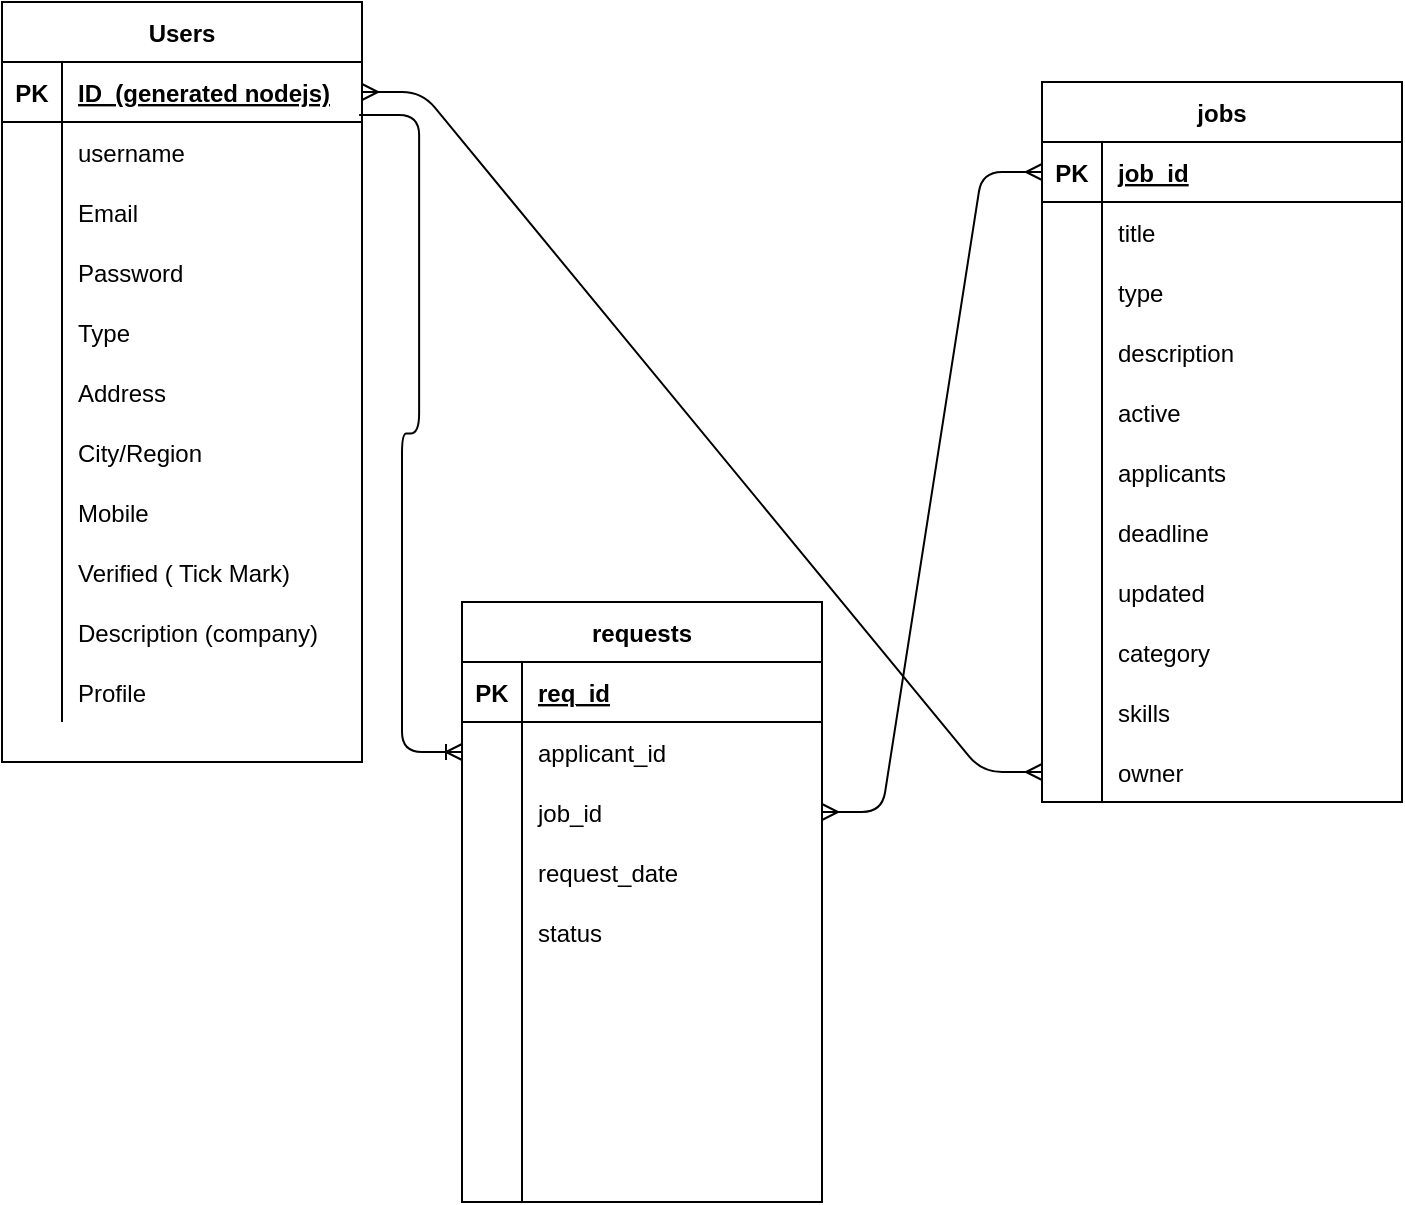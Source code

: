 <mxfile version="13.9.9" type="device"><diagram id="yvipCLJFILBe7rNitKvM" name="Page-1"><mxGraphModel dx="1390" dy="605" grid="1" gridSize="10" guides="1" tooltips="1" connect="1" arrows="1" fold="1" page="1" pageScale="1" pageWidth="1920" pageHeight="1200" math="0" shadow="0"><root><mxCell id="0"/><mxCell id="1" parent="0"/><mxCell id="B46xunqZJZDArQX4Qtk7-1" value="Users" style="shape=table;startSize=30;container=1;collapsible=1;childLayout=tableLayout;fixedRows=1;rowLines=0;fontStyle=1;align=center;resizeLast=1;" parent="1" vertex="1"><mxGeometry x="80" y="150" width="180" height="380" as="geometry"/></mxCell><mxCell id="B46xunqZJZDArQX4Qtk7-2" value="" style="shape=partialRectangle;collapsible=0;dropTarget=0;pointerEvents=0;fillColor=none;top=0;left=0;bottom=1;right=0;points=[[0,0.5],[1,0.5]];portConstraint=eastwest;" parent="B46xunqZJZDArQX4Qtk7-1" vertex="1"><mxGeometry y="30" width="180" height="30" as="geometry"/></mxCell><mxCell id="B46xunqZJZDArQX4Qtk7-3" value="PK" style="shape=partialRectangle;connectable=0;fillColor=none;top=0;left=0;bottom=0;right=0;fontStyle=1;overflow=hidden;" parent="B46xunqZJZDArQX4Qtk7-2" vertex="1"><mxGeometry width="30" height="30" as="geometry"/></mxCell><mxCell id="B46xunqZJZDArQX4Qtk7-4" value="ID  (generated nodejs)" style="shape=partialRectangle;connectable=0;fillColor=none;top=0;left=0;bottom=0;right=0;align=left;spacingLeft=6;fontStyle=5;overflow=hidden;" parent="B46xunqZJZDArQX4Qtk7-2" vertex="1"><mxGeometry x="30" width="150" height="30" as="geometry"/></mxCell><mxCell id="B46xunqZJZDArQX4Qtk7-5" value="" style="shape=partialRectangle;collapsible=0;dropTarget=0;pointerEvents=0;fillColor=none;top=0;left=0;bottom=0;right=0;points=[[0,0.5],[1,0.5]];portConstraint=eastwest;" parent="B46xunqZJZDArQX4Qtk7-1" vertex="1"><mxGeometry y="60" width="180" height="30" as="geometry"/></mxCell><mxCell id="B46xunqZJZDArQX4Qtk7-6" value="" style="shape=partialRectangle;connectable=0;fillColor=none;top=0;left=0;bottom=0;right=0;editable=1;overflow=hidden;" parent="B46xunqZJZDArQX4Qtk7-5" vertex="1"><mxGeometry width="30" height="30" as="geometry"/></mxCell><mxCell id="B46xunqZJZDArQX4Qtk7-7" value="username" style="shape=partialRectangle;connectable=0;fillColor=none;top=0;left=0;bottom=0;right=0;align=left;spacingLeft=6;overflow=hidden;" parent="B46xunqZJZDArQX4Qtk7-5" vertex="1"><mxGeometry x="30" width="150" height="30" as="geometry"/></mxCell><mxCell id="B46xunqZJZDArQX4Qtk7-8" value="" style="shape=partialRectangle;collapsible=0;dropTarget=0;pointerEvents=0;fillColor=none;top=0;left=0;bottom=0;right=0;points=[[0,0.5],[1,0.5]];portConstraint=eastwest;" parent="B46xunqZJZDArQX4Qtk7-1" vertex="1"><mxGeometry y="90" width="180" height="30" as="geometry"/></mxCell><mxCell id="B46xunqZJZDArQX4Qtk7-9" value="" style="shape=partialRectangle;connectable=0;fillColor=none;top=0;left=0;bottom=0;right=0;editable=1;overflow=hidden;" parent="B46xunqZJZDArQX4Qtk7-8" vertex="1"><mxGeometry width="30" height="30" as="geometry"/></mxCell><mxCell id="B46xunqZJZDArQX4Qtk7-10" value="Email" style="shape=partialRectangle;connectable=0;fillColor=none;top=0;left=0;bottom=0;right=0;align=left;spacingLeft=6;overflow=hidden;" parent="B46xunqZJZDArQX4Qtk7-8" vertex="1"><mxGeometry x="30" width="150" height="30" as="geometry"/></mxCell><mxCell id="B46xunqZJZDArQX4Qtk7-11" value="" style="shape=partialRectangle;collapsible=0;dropTarget=0;pointerEvents=0;fillColor=none;top=0;left=0;bottom=0;right=0;points=[[0,0.5],[1,0.5]];portConstraint=eastwest;" parent="B46xunqZJZDArQX4Qtk7-1" vertex="1"><mxGeometry y="120" width="180" height="30" as="geometry"/></mxCell><mxCell id="B46xunqZJZDArQX4Qtk7-12" value="" style="shape=partialRectangle;connectable=0;fillColor=none;top=0;left=0;bottom=0;right=0;editable=1;overflow=hidden;" parent="B46xunqZJZDArQX4Qtk7-11" vertex="1"><mxGeometry width="30" height="30" as="geometry"/></mxCell><mxCell id="B46xunqZJZDArQX4Qtk7-13" value="Password" style="shape=partialRectangle;connectable=0;fillColor=none;top=0;left=0;bottom=0;right=0;align=left;spacingLeft=6;overflow=hidden;" parent="B46xunqZJZDArQX4Qtk7-11" vertex="1"><mxGeometry x="30" width="150" height="30" as="geometry"/></mxCell><mxCell id="B46xunqZJZDArQX4Qtk7-14" value="" style="shape=partialRectangle;collapsible=0;dropTarget=0;pointerEvents=0;fillColor=none;top=0;left=0;bottom=0;right=0;points=[[0,0.5],[1,0.5]];portConstraint=eastwest;" parent="B46xunqZJZDArQX4Qtk7-1" vertex="1"><mxGeometry y="150" width="180" height="30" as="geometry"/></mxCell><mxCell id="B46xunqZJZDArQX4Qtk7-15" value="" style="shape=partialRectangle;connectable=0;fillColor=none;top=0;left=0;bottom=0;right=0;editable=1;overflow=hidden;" parent="B46xunqZJZDArQX4Qtk7-14" vertex="1"><mxGeometry width="30" height="30" as="geometry"/></mxCell><mxCell id="B46xunqZJZDArQX4Qtk7-16" value="Type" style="shape=partialRectangle;connectable=0;fillColor=none;top=0;left=0;bottom=0;right=0;align=left;spacingLeft=6;overflow=hidden;" parent="B46xunqZJZDArQX4Qtk7-14" vertex="1"><mxGeometry x="30" width="150" height="30" as="geometry"/></mxCell><mxCell id="B46xunqZJZDArQX4Qtk7-17" value="" style="shape=partialRectangle;collapsible=0;dropTarget=0;pointerEvents=0;fillColor=none;top=0;left=0;bottom=0;right=0;points=[[0,0.5],[1,0.5]];portConstraint=eastwest;" parent="B46xunqZJZDArQX4Qtk7-1" vertex="1"><mxGeometry y="180" width="180" height="30" as="geometry"/></mxCell><mxCell id="B46xunqZJZDArQX4Qtk7-18" value="" style="shape=partialRectangle;connectable=0;fillColor=none;top=0;left=0;bottom=0;right=0;editable=1;overflow=hidden;" parent="B46xunqZJZDArQX4Qtk7-17" vertex="1"><mxGeometry width="30" height="30" as="geometry"/></mxCell><mxCell id="B46xunqZJZDArQX4Qtk7-19" value="Address" style="shape=partialRectangle;connectable=0;fillColor=none;top=0;left=0;bottom=0;right=0;align=left;spacingLeft=6;overflow=hidden;" parent="B46xunqZJZDArQX4Qtk7-17" vertex="1"><mxGeometry x="30" width="150" height="30" as="geometry"/></mxCell><mxCell id="B46xunqZJZDArQX4Qtk7-20" value="" style="shape=partialRectangle;collapsible=0;dropTarget=0;pointerEvents=0;fillColor=none;top=0;left=0;bottom=0;right=0;points=[[0,0.5],[1,0.5]];portConstraint=eastwest;" parent="B46xunqZJZDArQX4Qtk7-1" vertex="1"><mxGeometry y="210" width="180" height="30" as="geometry"/></mxCell><mxCell id="B46xunqZJZDArQX4Qtk7-21" value="" style="shape=partialRectangle;connectable=0;fillColor=none;top=0;left=0;bottom=0;right=0;editable=1;overflow=hidden;" parent="B46xunqZJZDArQX4Qtk7-20" vertex="1"><mxGeometry width="30" height="30" as="geometry"/></mxCell><mxCell id="B46xunqZJZDArQX4Qtk7-22" value="City/Region" style="shape=partialRectangle;connectable=0;fillColor=none;top=0;left=0;bottom=0;right=0;align=left;spacingLeft=6;overflow=hidden;" parent="B46xunqZJZDArQX4Qtk7-20" vertex="1"><mxGeometry x="30" width="150" height="30" as="geometry"/></mxCell><mxCell id="B46xunqZJZDArQX4Qtk7-23" value="" style="shape=partialRectangle;collapsible=0;dropTarget=0;pointerEvents=0;fillColor=none;top=0;left=0;bottom=0;right=0;points=[[0,0.5],[1,0.5]];portConstraint=eastwest;" parent="B46xunqZJZDArQX4Qtk7-1" vertex="1"><mxGeometry y="240" width="180" height="30" as="geometry"/></mxCell><mxCell id="B46xunqZJZDArQX4Qtk7-24" value="" style="shape=partialRectangle;connectable=0;fillColor=none;top=0;left=0;bottom=0;right=0;editable=1;overflow=hidden;" parent="B46xunqZJZDArQX4Qtk7-23" vertex="1"><mxGeometry width="30" height="30" as="geometry"/></mxCell><mxCell id="B46xunqZJZDArQX4Qtk7-25" value="Mobile" style="shape=partialRectangle;connectable=0;fillColor=none;top=0;left=0;bottom=0;right=0;align=left;spacingLeft=6;overflow=hidden;" parent="B46xunqZJZDArQX4Qtk7-23" vertex="1"><mxGeometry x="30" width="150" height="30" as="geometry"/></mxCell><mxCell id="B46xunqZJZDArQX4Qtk7-26" value="" style="shape=partialRectangle;collapsible=0;dropTarget=0;pointerEvents=0;fillColor=none;top=0;left=0;bottom=0;right=0;points=[[0,0.5],[1,0.5]];portConstraint=eastwest;" parent="B46xunqZJZDArQX4Qtk7-1" vertex="1"><mxGeometry y="270" width="180" height="30" as="geometry"/></mxCell><mxCell id="B46xunqZJZDArQX4Qtk7-27" value="" style="shape=partialRectangle;connectable=0;fillColor=none;top=0;left=0;bottom=0;right=0;editable=1;overflow=hidden;" parent="B46xunqZJZDArQX4Qtk7-26" vertex="1"><mxGeometry width="30" height="30" as="geometry"/></mxCell><mxCell id="B46xunqZJZDArQX4Qtk7-28" value="Verified ( Tick Mark)" style="shape=partialRectangle;connectable=0;fillColor=none;top=0;left=0;bottom=0;right=0;align=left;spacingLeft=6;overflow=hidden;" parent="B46xunqZJZDArQX4Qtk7-26" vertex="1"><mxGeometry x="30" width="150" height="30" as="geometry"/></mxCell><mxCell id="B46xunqZJZDArQX4Qtk7-29" value="" style="shape=partialRectangle;collapsible=0;dropTarget=0;pointerEvents=0;fillColor=none;top=0;left=0;bottom=0;right=0;points=[[0,0.5],[1,0.5]];portConstraint=eastwest;" parent="B46xunqZJZDArQX4Qtk7-1" vertex="1"><mxGeometry y="300" width="180" height="30" as="geometry"/></mxCell><mxCell id="B46xunqZJZDArQX4Qtk7-30" value="" style="shape=partialRectangle;connectable=0;fillColor=none;top=0;left=0;bottom=0;right=0;editable=1;overflow=hidden;" parent="B46xunqZJZDArQX4Qtk7-29" vertex="1"><mxGeometry width="30" height="30" as="geometry"/></mxCell><mxCell id="B46xunqZJZDArQX4Qtk7-31" value="Description (company)" style="shape=partialRectangle;connectable=0;fillColor=none;top=0;left=0;bottom=0;right=0;align=left;spacingLeft=6;overflow=hidden;" parent="B46xunqZJZDArQX4Qtk7-29" vertex="1"><mxGeometry x="30" width="150" height="30" as="geometry"/></mxCell><mxCell id="B46xunqZJZDArQX4Qtk7-35" value="" style="shape=partialRectangle;collapsible=0;dropTarget=0;pointerEvents=0;fillColor=none;top=0;left=0;bottom=0;right=0;points=[[0,0.5],[1,0.5]];portConstraint=eastwest;" parent="B46xunqZJZDArQX4Qtk7-1" vertex="1"><mxGeometry y="330" width="180" height="30" as="geometry"/></mxCell><mxCell id="B46xunqZJZDArQX4Qtk7-36" value="" style="shape=partialRectangle;connectable=0;fillColor=none;top=0;left=0;bottom=0;right=0;editable=1;overflow=hidden;" parent="B46xunqZJZDArQX4Qtk7-35" vertex="1"><mxGeometry width="30" height="30" as="geometry"/></mxCell><mxCell id="B46xunqZJZDArQX4Qtk7-37" value="Profile " style="shape=partialRectangle;connectable=0;fillColor=none;top=0;left=0;bottom=0;right=0;align=left;spacingLeft=6;overflow=hidden;" parent="B46xunqZJZDArQX4Qtk7-35" vertex="1"><mxGeometry x="30" width="150" height="30" as="geometry"/></mxCell><mxCell id="AEtQ4o4poO0GLi41yxD_-1" value="jobs" style="shape=table;startSize=30;container=1;collapsible=1;childLayout=tableLayout;fixedRows=1;rowLines=0;fontStyle=1;align=center;resizeLast=1;" vertex="1" parent="1"><mxGeometry x="600" y="190" width="180" height="360" as="geometry"/></mxCell><mxCell id="AEtQ4o4poO0GLi41yxD_-2" value="" style="shape=partialRectangle;collapsible=0;dropTarget=0;pointerEvents=0;fillColor=none;top=0;left=0;bottom=1;right=0;points=[[0,0.5],[1,0.5]];portConstraint=eastwest;" vertex="1" parent="AEtQ4o4poO0GLi41yxD_-1"><mxGeometry y="30" width="180" height="30" as="geometry"/></mxCell><mxCell id="AEtQ4o4poO0GLi41yxD_-3" value="PK" style="shape=partialRectangle;connectable=0;fillColor=none;top=0;left=0;bottom=0;right=0;fontStyle=1;overflow=hidden;" vertex="1" parent="AEtQ4o4poO0GLi41yxD_-2"><mxGeometry width="30" height="30" as="geometry"/></mxCell><mxCell id="AEtQ4o4poO0GLi41yxD_-4" value="job_id" style="shape=partialRectangle;connectable=0;fillColor=none;top=0;left=0;bottom=0;right=0;align=left;spacingLeft=6;fontStyle=5;overflow=hidden;" vertex="1" parent="AEtQ4o4poO0GLi41yxD_-2"><mxGeometry x="30" width="150" height="30" as="geometry"/></mxCell><mxCell id="AEtQ4o4poO0GLi41yxD_-5" value="" style="shape=partialRectangle;collapsible=0;dropTarget=0;pointerEvents=0;fillColor=none;top=0;left=0;bottom=0;right=0;points=[[0,0.5],[1,0.5]];portConstraint=eastwest;" vertex="1" parent="AEtQ4o4poO0GLi41yxD_-1"><mxGeometry y="60" width="180" height="30" as="geometry"/></mxCell><mxCell id="AEtQ4o4poO0GLi41yxD_-6" value="" style="shape=partialRectangle;connectable=0;fillColor=none;top=0;left=0;bottom=0;right=0;editable=1;overflow=hidden;" vertex="1" parent="AEtQ4o4poO0GLi41yxD_-5"><mxGeometry width="30" height="30" as="geometry"/></mxCell><mxCell id="AEtQ4o4poO0GLi41yxD_-7" value="title" style="shape=partialRectangle;connectable=0;fillColor=none;top=0;left=0;bottom=0;right=0;align=left;spacingLeft=6;overflow=hidden;" vertex="1" parent="AEtQ4o4poO0GLi41yxD_-5"><mxGeometry x="30" width="150" height="30" as="geometry"/></mxCell><mxCell id="AEtQ4o4poO0GLi41yxD_-8" value="" style="shape=partialRectangle;collapsible=0;dropTarget=0;pointerEvents=0;fillColor=none;top=0;left=0;bottom=0;right=0;points=[[0,0.5],[1,0.5]];portConstraint=eastwest;" vertex="1" parent="AEtQ4o4poO0GLi41yxD_-1"><mxGeometry y="90" width="180" height="30" as="geometry"/></mxCell><mxCell id="AEtQ4o4poO0GLi41yxD_-9" value="" style="shape=partialRectangle;connectable=0;fillColor=none;top=0;left=0;bottom=0;right=0;editable=1;overflow=hidden;" vertex="1" parent="AEtQ4o4poO0GLi41yxD_-8"><mxGeometry width="30" height="30" as="geometry"/></mxCell><mxCell id="AEtQ4o4poO0GLi41yxD_-10" value="type" style="shape=partialRectangle;connectable=0;fillColor=none;top=0;left=0;bottom=0;right=0;align=left;spacingLeft=6;overflow=hidden;" vertex="1" parent="AEtQ4o4poO0GLi41yxD_-8"><mxGeometry x="30" width="150" height="30" as="geometry"/></mxCell><mxCell id="AEtQ4o4poO0GLi41yxD_-11" value="" style="shape=partialRectangle;collapsible=0;dropTarget=0;pointerEvents=0;fillColor=none;top=0;left=0;bottom=0;right=0;points=[[0,0.5],[1,0.5]];portConstraint=eastwest;" vertex="1" parent="AEtQ4o4poO0GLi41yxD_-1"><mxGeometry y="120" width="180" height="30" as="geometry"/></mxCell><mxCell id="AEtQ4o4poO0GLi41yxD_-12" value="" style="shape=partialRectangle;connectable=0;fillColor=none;top=0;left=0;bottom=0;right=0;editable=1;overflow=hidden;" vertex="1" parent="AEtQ4o4poO0GLi41yxD_-11"><mxGeometry width="30" height="30" as="geometry"/></mxCell><mxCell id="AEtQ4o4poO0GLi41yxD_-13" value="description" style="shape=partialRectangle;connectable=0;fillColor=none;top=0;left=0;bottom=0;right=0;align=left;spacingLeft=6;overflow=hidden;" vertex="1" parent="AEtQ4o4poO0GLi41yxD_-11"><mxGeometry x="30" width="150" height="30" as="geometry"/></mxCell><mxCell id="AEtQ4o4poO0GLi41yxD_-14" value="" style="shape=partialRectangle;collapsible=0;dropTarget=0;pointerEvents=0;fillColor=none;top=0;left=0;bottom=0;right=0;points=[[0,0.5],[1,0.5]];portConstraint=eastwest;" vertex="1" parent="AEtQ4o4poO0GLi41yxD_-1"><mxGeometry y="150" width="180" height="30" as="geometry"/></mxCell><mxCell id="AEtQ4o4poO0GLi41yxD_-15" value="" style="shape=partialRectangle;connectable=0;fillColor=none;top=0;left=0;bottom=0;right=0;editable=1;overflow=hidden;" vertex="1" parent="AEtQ4o4poO0GLi41yxD_-14"><mxGeometry width="30" height="30" as="geometry"/></mxCell><mxCell id="AEtQ4o4poO0GLi41yxD_-16" value="active" style="shape=partialRectangle;connectable=0;fillColor=none;top=0;left=0;bottom=0;right=0;align=left;spacingLeft=6;overflow=hidden;" vertex="1" parent="AEtQ4o4poO0GLi41yxD_-14"><mxGeometry x="30" width="150" height="30" as="geometry"/></mxCell><mxCell id="AEtQ4o4poO0GLi41yxD_-17" value="" style="shape=partialRectangle;collapsible=0;dropTarget=0;pointerEvents=0;fillColor=none;top=0;left=0;bottom=0;right=0;points=[[0,0.5],[1,0.5]];portConstraint=eastwest;" vertex="1" parent="AEtQ4o4poO0GLi41yxD_-1"><mxGeometry y="180" width="180" height="30" as="geometry"/></mxCell><mxCell id="AEtQ4o4poO0GLi41yxD_-18" value="" style="shape=partialRectangle;connectable=0;fillColor=none;top=0;left=0;bottom=0;right=0;editable=1;overflow=hidden;" vertex="1" parent="AEtQ4o4poO0GLi41yxD_-17"><mxGeometry width="30" height="30" as="geometry"/></mxCell><mxCell id="AEtQ4o4poO0GLi41yxD_-19" value="applicants" style="shape=partialRectangle;connectable=0;fillColor=none;top=0;left=0;bottom=0;right=0;align=left;spacingLeft=6;overflow=hidden;" vertex="1" parent="AEtQ4o4poO0GLi41yxD_-17"><mxGeometry x="30" width="150" height="30" as="geometry"/></mxCell><mxCell id="AEtQ4o4poO0GLi41yxD_-20" value="" style="shape=partialRectangle;collapsible=0;dropTarget=0;pointerEvents=0;fillColor=none;top=0;left=0;bottom=0;right=0;points=[[0,0.5],[1,0.5]];portConstraint=eastwest;" vertex="1" parent="AEtQ4o4poO0GLi41yxD_-1"><mxGeometry y="210" width="180" height="30" as="geometry"/></mxCell><mxCell id="AEtQ4o4poO0GLi41yxD_-21" value="" style="shape=partialRectangle;connectable=0;fillColor=none;top=0;left=0;bottom=0;right=0;editable=1;overflow=hidden;" vertex="1" parent="AEtQ4o4poO0GLi41yxD_-20"><mxGeometry width="30" height="30" as="geometry"/></mxCell><mxCell id="AEtQ4o4poO0GLi41yxD_-22" value="deadline" style="shape=partialRectangle;connectable=0;fillColor=none;top=0;left=0;bottom=0;right=0;align=left;spacingLeft=6;overflow=hidden;" vertex="1" parent="AEtQ4o4poO0GLi41yxD_-20"><mxGeometry x="30" width="150" height="30" as="geometry"/></mxCell><mxCell id="AEtQ4o4poO0GLi41yxD_-23" value="" style="shape=partialRectangle;collapsible=0;dropTarget=0;pointerEvents=0;fillColor=none;top=0;left=0;bottom=0;right=0;points=[[0,0.5],[1,0.5]];portConstraint=eastwest;" vertex="1" parent="AEtQ4o4poO0GLi41yxD_-1"><mxGeometry y="240" width="180" height="30" as="geometry"/></mxCell><mxCell id="AEtQ4o4poO0GLi41yxD_-24" value="" style="shape=partialRectangle;connectable=0;fillColor=none;top=0;left=0;bottom=0;right=0;editable=1;overflow=hidden;" vertex="1" parent="AEtQ4o4poO0GLi41yxD_-23"><mxGeometry width="30" height="30" as="geometry"/></mxCell><mxCell id="AEtQ4o4poO0GLi41yxD_-25" value="updated" style="shape=partialRectangle;connectable=0;fillColor=none;top=0;left=0;bottom=0;right=0;align=left;spacingLeft=6;overflow=hidden;" vertex="1" parent="AEtQ4o4poO0GLi41yxD_-23"><mxGeometry x="30" width="150" height="30" as="geometry"/></mxCell><mxCell id="AEtQ4o4poO0GLi41yxD_-26" value="" style="shape=partialRectangle;collapsible=0;dropTarget=0;pointerEvents=0;fillColor=none;top=0;left=0;bottom=0;right=0;points=[[0,0.5],[1,0.5]];portConstraint=eastwest;" vertex="1" parent="AEtQ4o4poO0GLi41yxD_-1"><mxGeometry y="270" width="180" height="30" as="geometry"/></mxCell><mxCell id="AEtQ4o4poO0GLi41yxD_-27" value="" style="shape=partialRectangle;connectable=0;fillColor=none;top=0;left=0;bottom=0;right=0;editable=1;overflow=hidden;" vertex="1" parent="AEtQ4o4poO0GLi41yxD_-26"><mxGeometry width="30" height="30" as="geometry"/></mxCell><mxCell id="AEtQ4o4poO0GLi41yxD_-28" value="category" style="shape=partialRectangle;connectable=0;fillColor=none;top=0;left=0;bottom=0;right=0;align=left;spacingLeft=6;overflow=hidden;" vertex="1" parent="AEtQ4o4poO0GLi41yxD_-26"><mxGeometry x="30" width="150" height="30" as="geometry"/></mxCell><mxCell id="AEtQ4o4poO0GLi41yxD_-29" value="" style="shape=partialRectangle;collapsible=0;dropTarget=0;pointerEvents=0;fillColor=none;top=0;left=0;bottom=0;right=0;points=[[0,0.5],[1,0.5]];portConstraint=eastwest;" vertex="1" parent="AEtQ4o4poO0GLi41yxD_-1"><mxGeometry y="300" width="180" height="30" as="geometry"/></mxCell><mxCell id="AEtQ4o4poO0GLi41yxD_-30" value="" style="shape=partialRectangle;connectable=0;fillColor=none;top=0;left=0;bottom=0;right=0;editable=1;overflow=hidden;" vertex="1" parent="AEtQ4o4poO0GLi41yxD_-29"><mxGeometry width="30" height="30" as="geometry"/></mxCell><mxCell id="AEtQ4o4poO0GLi41yxD_-31" value="skills" style="shape=partialRectangle;connectable=0;fillColor=none;top=0;left=0;bottom=0;right=0;align=left;spacingLeft=6;overflow=hidden;" vertex="1" parent="AEtQ4o4poO0GLi41yxD_-29"><mxGeometry x="30" width="150" height="30" as="geometry"/></mxCell><mxCell id="AEtQ4o4poO0GLi41yxD_-32" value="" style="shape=partialRectangle;collapsible=0;dropTarget=0;pointerEvents=0;fillColor=none;top=0;left=0;bottom=0;right=0;points=[[0,0.5],[1,0.5]];portConstraint=eastwest;" vertex="1" parent="AEtQ4o4poO0GLi41yxD_-1"><mxGeometry y="330" width="180" height="30" as="geometry"/></mxCell><mxCell id="AEtQ4o4poO0GLi41yxD_-33" value="" style="shape=partialRectangle;connectable=0;fillColor=none;top=0;left=0;bottom=0;right=0;editable=1;overflow=hidden;" vertex="1" parent="AEtQ4o4poO0GLi41yxD_-32"><mxGeometry width="30" height="30" as="geometry"/></mxCell><mxCell id="AEtQ4o4poO0GLi41yxD_-34" value="owner" style="shape=partialRectangle;connectable=0;fillColor=none;top=0;left=0;bottom=0;right=0;align=left;spacingLeft=6;overflow=hidden;" vertex="1" parent="AEtQ4o4poO0GLi41yxD_-32"><mxGeometry x="30" width="150" height="30" as="geometry"/></mxCell><mxCell id="AEtQ4o4poO0GLi41yxD_-36" value="" style="edgeStyle=entityRelationEdgeStyle;fontSize=12;html=1;endArrow=ERmany;startArrow=ERmany;exitX=1;exitY=0.5;exitDx=0;exitDy=0;entryX=0;entryY=0.5;entryDx=0;entryDy=0;" edge="1" parent="1" source="B46xunqZJZDArQX4Qtk7-2" target="AEtQ4o4poO0GLi41yxD_-32"><mxGeometry width="100" height="100" relative="1" as="geometry"><mxPoint x="400" y="260" as="sourcePoint"/><mxPoint x="500" y="160" as="targetPoint"/></mxGeometry></mxCell><mxCell id="AEtQ4o4poO0GLi41yxD_-37" value="requests" style="shape=table;startSize=30;container=1;collapsible=1;childLayout=tableLayout;fixedRows=1;rowLines=0;fontStyle=1;align=center;resizeLast=1;" vertex="1" parent="1"><mxGeometry x="310" y="450" width="180" height="300" as="geometry"/></mxCell><mxCell id="AEtQ4o4poO0GLi41yxD_-38" value="" style="shape=partialRectangle;collapsible=0;dropTarget=0;pointerEvents=0;fillColor=none;top=0;left=0;bottom=1;right=0;points=[[0,0.5],[1,0.5]];portConstraint=eastwest;" vertex="1" parent="AEtQ4o4poO0GLi41yxD_-37"><mxGeometry y="30" width="180" height="30" as="geometry"/></mxCell><mxCell id="AEtQ4o4poO0GLi41yxD_-39" value="PK" style="shape=partialRectangle;connectable=0;fillColor=none;top=0;left=0;bottom=0;right=0;fontStyle=1;overflow=hidden;" vertex="1" parent="AEtQ4o4poO0GLi41yxD_-38"><mxGeometry width="30" height="30" as="geometry"/></mxCell><mxCell id="AEtQ4o4poO0GLi41yxD_-40" value="req_id" style="shape=partialRectangle;connectable=0;fillColor=none;top=0;left=0;bottom=0;right=0;align=left;spacingLeft=6;fontStyle=5;overflow=hidden;" vertex="1" parent="AEtQ4o4poO0GLi41yxD_-38"><mxGeometry x="30" width="150" height="30" as="geometry"/></mxCell><mxCell id="AEtQ4o4poO0GLi41yxD_-41" value="" style="shape=partialRectangle;collapsible=0;dropTarget=0;pointerEvents=0;fillColor=none;top=0;left=0;bottom=0;right=0;points=[[0,0.5],[1,0.5]];portConstraint=eastwest;" vertex="1" parent="AEtQ4o4poO0GLi41yxD_-37"><mxGeometry y="60" width="180" height="30" as="geometry"/></mxCell><mxCell id="AEtQ4o4poO0GLi41yxD_-42" value="" style="shape=partialRectangle;connectable=0;fillColor=none;top=0;left=0;bottom=0;right=0;editable=1;overflow=hidden;" vertex="1" parent="AEtQ4o4poO0GLi41yxD_-41"><mxGeometry width="30" height="30" as="geometry"/></mxCell><mxCell id="AEtQ4o4poO0GLi41yxD_-43" value="applicant_id" style="shape=partialRectangle;connectable=0;fillColor=none;top=0;left=0;bottom=0;right=0;align=left;spacingLeft=6;overflow=hidden;" vertex="1" parent="AEtQ4o4poO0GLi41yxD_-41"><mxGeometry x="30" width="150" height="30" as="geometry"/></mxCell><mxCell id="AEtQ4o4poO0GLi41yxD_-44" value="" style="shape=partialRectangle;collapsible=0;dropTarget=0;pointerEvents=0;fillColor=none;top=0;left=0;bottom=0;right=0;points=[[0,0.5],[1,0.5]];portConstraint=eastwest;" vertex="1" parent="AEtQ4o4poO0GLi41yxD_-37"><mxGeometry y="90" width="180" height="30" as="geometry"/></mxCell><mxCell id="AEtQ4o4poO0GLi41yxD_-45" value="" style="shape=partialRectangle;connectable=0;fillColor=none;top=0;left=0;bottom=0;right=0;editable=1;overflow=hidden;" vertex="1" parent="AEtQ4o4poO0GLi41yxD_-44"><mxGeometry width="30" height="30" as="geometry"/></mxCell><mxCell id="AEtQ4o4poO0GLi41yxD_-46" value="job_id" style="shape=partialRectangle;connectable=0;fillColor=none;top=0;left=0;bottom=0;right=0;align=left;spacingLeft=6;overflow=hidden;" vertex="1" parent="AEtQ4o4poO0GLi41yxD_-44"><mxGeometry x="30" width="150" height="30" as="geometry"/></mxCell><mxCell id="AEtQ4o4poO0GLi41yxD_-47" value="" style="shape=partialRectangle;collapsible=0;dropTarget=0;pointerEvents=0;fillColor=none;top=0;left=0;bottom=0;right=0;points=[[0,0.5],[1,0.5]];portConstraint=eastwest;" vertex="1" parent="AEtQ4o4poO0GLi41yxD_-37"><mxGeometry y="120" width="180" height="30" as="geometry"/></mxCell><mxCell id="AEtQ4o4poO0GLi41yxD_-48" value="" style="shape=partialRectangle;connectable=0;fillColor=none;top=0;left=0;bottom=0;right=0;editable=1;overflow=hidden;" vertex="1" parent="AEtQ4o4poO0GLi41yxD_-47"><mxGeometry width="30" height="30" as="geometry"/></mxCell><mxCell id="AEtQ4o4poO0GLi41yxD_-49" value="request_date" style="shape=partialRectangle;connectable=0;fillColor=none;top=0;left=0;bottom=0;right=0;align=left;spacingLeft=6;overflow=hidden;" vertex="1" parent="AEtQ4o4poO0GLi41yxD_-47"><mxGeometry x="30" width="150" height="30" as="geometry"/></mxCell><mxCell id="AEtQ4o4poO0GLi41yxD_-50" value="" style="shape=partialRectangle;collapsible=0;dropTarget=0;pointerEvents=0;fillColor=none;top=0;left=0;bottom=0;right=0;points=[[0,0.5],[1,0.5]];portConstraint=eastwest;" vertex="1" parent="AEtQ4o4poO0GLi41yxD_-37"><mxGeometry y="150" width="180" height="30" as="geometry"/></mxCell><mxCell id="AEtQ4o4poO0GLi41yxD_-51" value="" style="shape=partialRectangle;connectable=0;fillColor=none;top=0;left=0;bottom=0;right=0;editable=1;overflow=hidden;" vertex="1" parent="AEtQ4o4poO0GLi41yxD_-50"><mxGeometry width="30" height="30" as="geometry"/></mxCell><mxCell id="AEtQ4o4poO0GLi41yxD_-52" value="status" style="shape=partialRectangle;connectable=0;fillColor=none;top=0;left=0;bottom=0;right=0;align=left;spacingLeft=6;overflow=hidden;" vertex="1" parent="AEtQ4o4poO0GLi41yxD_-50"><mxGeometry x="30" width="150" height="30" as="geometry"/></mxCell><mxCell id="AEtQ4o4poO0GLi41yxD_-59" value="" style="shape=partialRectangle;collapsible=0;dropTarget=0;pointerEvents=0;fillColor=none;top=0;left=0;bottom=0;right=0;points=[[0,0.5],[1,0.5]];portConstraint=eastwest;" vertex="1" parent="AEtQ4o4poO0GLi41yxD_-37"><mxGeometry y="180" width="180" height="30" as="geometry"/></mxCell><mxCell id="AEtQ4o4poO0GLi41yxD_-60" value="" style="shape=partialRectangle;connectable=0;fillColor=none;top=0;left=0;bottom=0;right=0;editable=1;overflow=hidden;" vertex="1" parent="AEtQ4o4poO0GLi41yxD_-59"><mxGeometry width="30" height="30" as="geometry"/></mxCell><mxCell id="AEtQ4o4poO0GLi41yxD_-61" value="" style="shape=partialRectangle;connectable=0;fillColor=none;top=0;left=0;bottom=0;right=0;align=left;spacingLeft=6;overflow=hidden;" vertex="1" parent="AEtQ4o4poO0GLi41yxD_-59"><mxGeometry x="30" width="150" height="30" as="geometry"/></mxCell><mxCell id="AEtQ4o4poO0GLi41yxD_-62" value="" style="shape=partialRectangle;collapsible=0;dropTarget=0;pointerEvents=0;fillColor=none;top=0;left=0;bottom=0;right=0;points=[[0,0.5],[1,0.5]];portConstraint=eastwest;" vertex="1" parent="AEtQ4o4poO0GLi41yxD_-37"><mxGeometry y="210" width="180" height="30" as="geometry"/></mxCell><mxCell id="AEtQ4o4poO0GLi41yxD_-63" value="" style="shape=partialRectangle;connectable=0;fillColor=none;top=0;left=0;bottom=0;right=0;editable=1;overflow=hidden;" vertex="1" parent="AEtQ4o4poO0GLi41yxD_-62"><mxGeometry width="30" height="30" as="geometry"/></mxCell><mxCell id="AEtQ4o4poO0GLi41yxD_-64" value="" style="shape=partialRectangle;connectable=0;fillColor=none;top=0;left=0;bottom=0;right=0;align=left;spacingLeft=6;overflow=hidden;" vertex="1" parent="AEtQ4o4poO0GLi41yxD_-62"><mxGeometry x="30" width="150" height="30" as="geometry"/></mxCell><mxCell id="AEtQ4o4poO0GLi41yxD_-65" value="" style="shape=partialRectangle;collapsible=0;dropTarget=0;pointerEvents=0;fillColor=none;top=0;left=0;bottom=0;right=0;points=[[0,0.5],[1,0.5]];portConstraint=eastwest;" vertex="1" parent="AEtQ4o4poO0GLi41yxD_-37"><mxGeometry y="240" width="180" height="30" as="geometry"/></mxCell><mxCell id="AEtQ4o4poO0GLi41yxD_-66" value="" style="shape=partialRectangle;connectable=0;fillColor=none;top=0;left=0;bottom=0;right=0;editable=1;overflow=hidden;" vertex="1" parent="AEtQ4o4poO0GLi41yxD_-65"><mxGeometry width="30" height="30" as="geometry"/></mxCell><mxCell id="AEtQ4o4poO0GLi41yxD_-67" value="" style="shape=partialRectangle;connectable=0;fillColor=none;top=0;left=0;bottom=0;right=0;align=left;spacingLeft=6;overflow=hidden;" vertex="1" parent="AEtQ4o4poO0GLi41yxD_-65"><mxGeometry x="30" width="150" height="30" as="geometry"/></mxCell><mxCell id="AEtQ4o4poO0GLi41yxD_-68" value="" style="shape=partialRectangle;collapsible=0;dropTarget=0;pointerEvents=0;fillColor=none;top=0;left=0;bottom=0;right=0;points=[[0,0.5],[1,0.5]];portConstraint=eastwest;" vertex="1" parent="AEtQ4o4poO0GLi41yxD_-37"><mxGeometry y="270" width="180" height="30" as="geometry"/></mxCell><mxCell id="AEtQ4o4poO0GLi41yxD_-69" value="" style="shape=partialRectangle;connectable=0;fillColor=none;top=0;left=0;bottom=0;right=0;editable=1;overflow=hidden;" vertex="1" parent="AEtQ4o4poO0GLi41yxD_-68"><mxGeometry width="30" height="30" as="geometry"/></mxCell><mxCell id="AEtQ4o4poO0GLi41yxD_-70" value="" style="shape=partialRectangle;connectable=0;fillColor=none;top=0;left=0;bottom=0;right=0;align=left;spacingLeft=6;overflow=hidden;" vertex="1" parent="AEtQ4o4poO0GLi41yxD_-68"><mxGeometry x="30" width="150" height="30" as="geometry"/></mxCell><mxCell id="AEtQ4o4poO0GLi41yxD_-71" value="" style="edgeStyle=entityRelationEdgeStyle;fontSize=12;html=1;endArrow=ERoneToMany;exitX=0.992;exitY=-0.116;exitDx=0;exitDy=0;exitPerimeter=0;entryX=0;entryY=0.5;entryDx=0;entryDy=0;" edge="1" parent="1" source="B46xunqZJZDArQX4Qtk7-5" target="AEtQ4o4poO0GLi41yxD_-41"><mxGeometry width="100" height="100" relative="1" as="geometry"><mxPoint x="310" y="430" as="sourcePoint"/><mxPoint x="410" y="330" as="targetPoint"/></mxGeometry></mxCell><mxCell id="AEtQ4o4poO0GLi41yxD_-72" value="" style="edgeStyle=entityRelationEdgeStyle;fontSize=12;html=1;endArrow=ERmany;startArrow=ERmany;exitX=1;exitY=0.5;exitDx=0;exitDy=0;entryX=0;entryY=0.5;entryDx=0;entryDy=0;" edge="1" parent="1" source="AEtQ4o4poO0GLi41yxD_-44" target="AEtQ4o4poO0GLi41yxD_-2"><mxGeometry width="100" height="100" relative="1" as="geometry"><mxPoint x="530" y="690" as="sourcePoint"/><mxPoint x="630" y="590" as="targetPoint"/></mxGeometry></mxCell></root></mxGraphModel></diagram></mxfile>